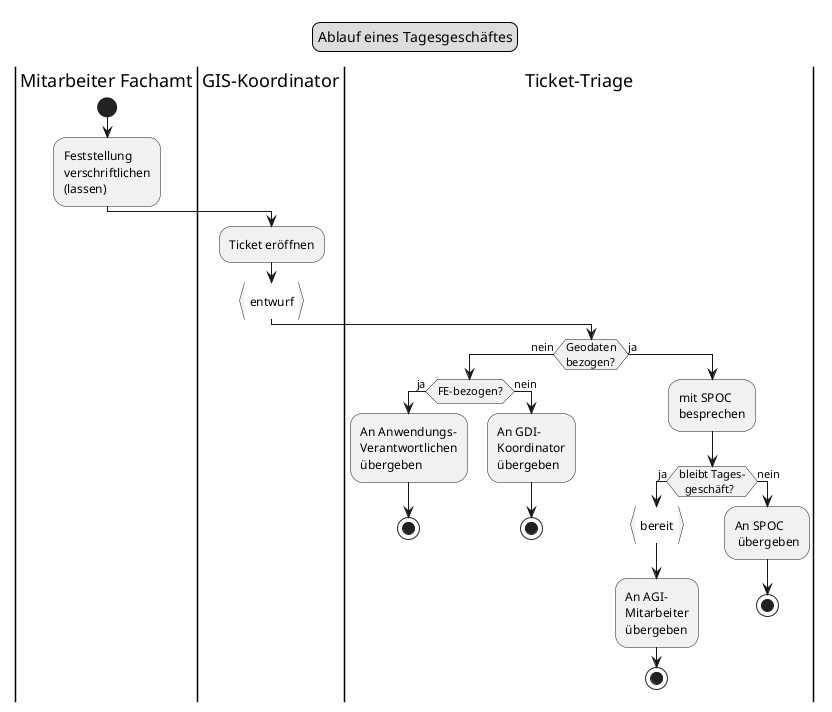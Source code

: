 ﻿@startuml
legend top
	Ablauf eines Tagesgeschäftes
end legend
|Mitarbeiter Fachamt|
start
:Feststellung
verschriftlichen
(lassen);
|GIS-Koordinator|
:Ticket eröffnen;
:entwurf}
|Ticket-Triage|
if (Geodaten
bezogen?) then (nein)
  if (FE-bezogen?) then (ja)
    :An Anwendungs-
    Verantwortlichen
    übergeben;
    stop
  else (nein)
    :An GDI-
    Koordinator
    übergeben;
    stop
  endif
else (ja)
  :mit SPOC
  besprechen;
  if (bleibt Tages-
  geschäft?) then (ja)
    :bereit}
    :An AGI-
    Mitarbeiter
    übergeben;
    stop
  else (nein)
    |Ticket-Triage|
  	:An SPOC
    übergeben;
    stop
  endif
endif
@enduml